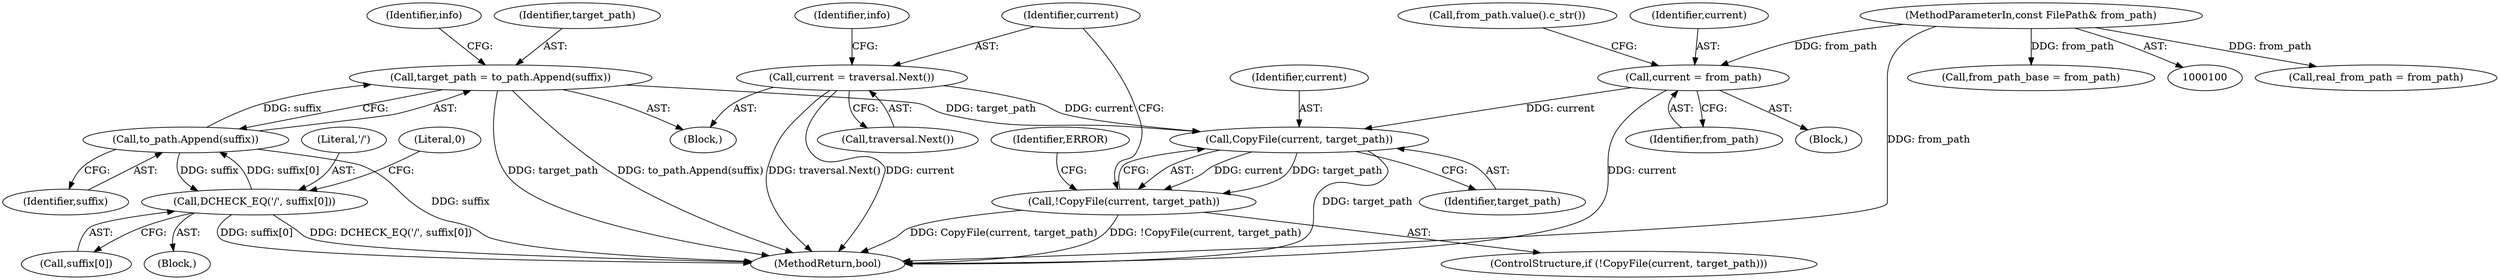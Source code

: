digraph "0_Chrome_23803a58e481e464a787e4b2c461af9e62f03905@API" {
"1000329" [label="(Call,CopyFile(current, target_path))"];
"1000350" [label="(Call,current = traversal.Next())"];
"1000198" [label="(Call,current = from_path)"];
"1000101" [label="(MethodParameterIn,const FilePath& from_path)"];
"1000276" [label="(Call,target_path = to_path.Append(suffix))"];
"1000278" [label="(Call,to_path.Append(suffix))"];
"1000267" [label="(Call,DCHECK_EQ('/', suffix[0]))"];
"1000328" [label="(Call,!CopyFile(current, target_path))"];
"1000327" [label="(ControlStructure,if (!CopyFile(current, target_path)))"];
"1000157" [label="(Call,real_from_path = from_path)"];
"1000226" [label="(Call,from_path_base = from_path)"];
"1000101" [label="(MethodParameterIn,const FilePath& from_path)"];
"1000268" [label="(Literal,'/')"];
"1000200" [label="(Identifier,from_path)"];
"1000330" [label="(Identifier,current)"];
"1000273" [label="(Literal,0)"];
"1000261" [label="(Block,)"];
"1000267" [label="(Call,DCHECK_EQ('/', suffix[0]))"];
"1000284" [label="(Identifier,info)"];
"1000266" [label="(Block,)"];
"1000351" [label="(Identifier,current)"];
"1000355" [label="(Identifier,info)"];
"1000331" [label="(Identifier,target_path)"];
"1000198" [label="(Call,current = from_path)"];
"1000276" [label="(Call,target_path = to_path.Append(suffix))"];
"1000104" [label="(Block,)"];
"1000199" [label="(Identifier,current)"];
"1000329" [label="(Call,CopyFile(current, target_path))"];
"1000204" [label="(Call,from_path.value().c_str())"];
"1000328" [label="(Call,!CopyFile(current, target_path))"];
"1000269" [label="(Call,suffix[0])"];
"1000278" [label="(Call,to_path.Append(suffix))"];
"1000352" [label="(Call,traversal.Next())"];
"1000277" [label="(Identifier,target_path)"];
"1000279" [label="(Identifier,suffix)"];
"1000335" [label="(Identifier,ERROR)"];
"1000358" [label="(MethodReturn,bool)"];
"1000350" [label="(Call,current = traversal.Next())"];
"1000329" -> "1000328"  [label="AST: "];
"1000329" -> "1000331"  [label="CFG: "];
"1000330" -> "1000329"  [label="AST: "];
"1000331" -> "1000329"  [label="AST: "];
"1000328" -> "1000329"  [label="CFG: "];
"1000329" -> "1000358"  [label="DDG: target_path"];
"1000329" -> "1000328"  [label="DDG: current"];
"1000329" -> "1000328"  [label="DDG: target_path"];
"1000350" -> "1000329"  [label="DDG: current"];
"1000198" -> "1000329"  [label="DDG: current"];
"1000276" -> "1000329"  [label="DDG: target_path"];
"1000350" -> "1000261"  [label="AST: "];
"1000350" -> "1000352"  [label="CFG: "];
"1000351" -> "1000350"  [label="AST: "];
"1000352" -> "1000350"  [label="AST: "];
"1000355" -> "1000350"  [label="CFG: "];
"1000350" -> "1000358"  [label="DDG: current"];
"1000350" -> "1000358"  [label="DDG: traversal.Next()"];
"1000198" -> "1000104"  [label="AST: "];
"1000198" -> "1000200"  [label="CFG: "];
"1000199" -> "1000198"  [label="AST: "];
"1000200" -> "1000198"  [label="AST: "];
"1000204" -> "1000198"  [label="CFG: "];
"1000198" -> "1000358"  [label="DDG: current"];
"1000101" -> "1000198"  [label="DDG: from_path"];
"1000101" -> "1000100"  [label="AST: "];
"1000101" -> "1000358"  [label="DDG: from_path"];
"1000101" -> "1000157"  [label="DDG: from_path"];
"1000101" -> "1000226"  [label="DDG: from_path"];
"1000276" -> "1000261"  [label="AST: "];
"1000276" -> "1000278"  [label="CFG: "];
"1000277" -> "1000276"  [label="AST: "];
"1000278" -> "1000276"  [label="AST: "];
"1000284" -> "1000276"  [label="CFG: "];
"1000276" -> "1000358"  [label="DDG: to_path.Append(suffix)"];
"1000276" -> "1000358"  [label="DDG: target_path"];
"1000278" -> "1000276"  [label="DDG: suffix"];
"1000278" -> "1000279"  [label="CFG: "];
"1000279" -> "1000278"  [label="AST: "];
"1000278" -> "1000358"  [label="DDG: suffix"];
"1000278" -> "1000267"  [label="DDG: suffix"];
"1000267" -> "1000278"  [label="DDG: suffix[0]"];
"1000267" -> "1000266"  [label="AST: "];
"1000267" -> "1000269"  [label="CFG: "];
"1000268" -> "1000267"  [label="AST: "];
"1000269" -> "1000267"  [label="AST: "];
"1000273" -> "1000267"  [label="CFG: "];
"1000267" -> "1000358"  [label="DDG: suffix[0]"];
"1000267" -> "1000358"  [label="DDG: DCHECK_EQ('/', suffix[0])"];
"1000328" -> "1000327"  [label="AST: "];
"1000335" -> "1000328"  [label="CFG: "];
"1000351" -> "1000328"  [label="CFG: "];
"1000328" -> "1000358"  [label="DDG: CopyFile(current, target_path)"];
"1000328" -> "1000358"  [label="DDG: !CopyFile(current, target_path)"];
}
